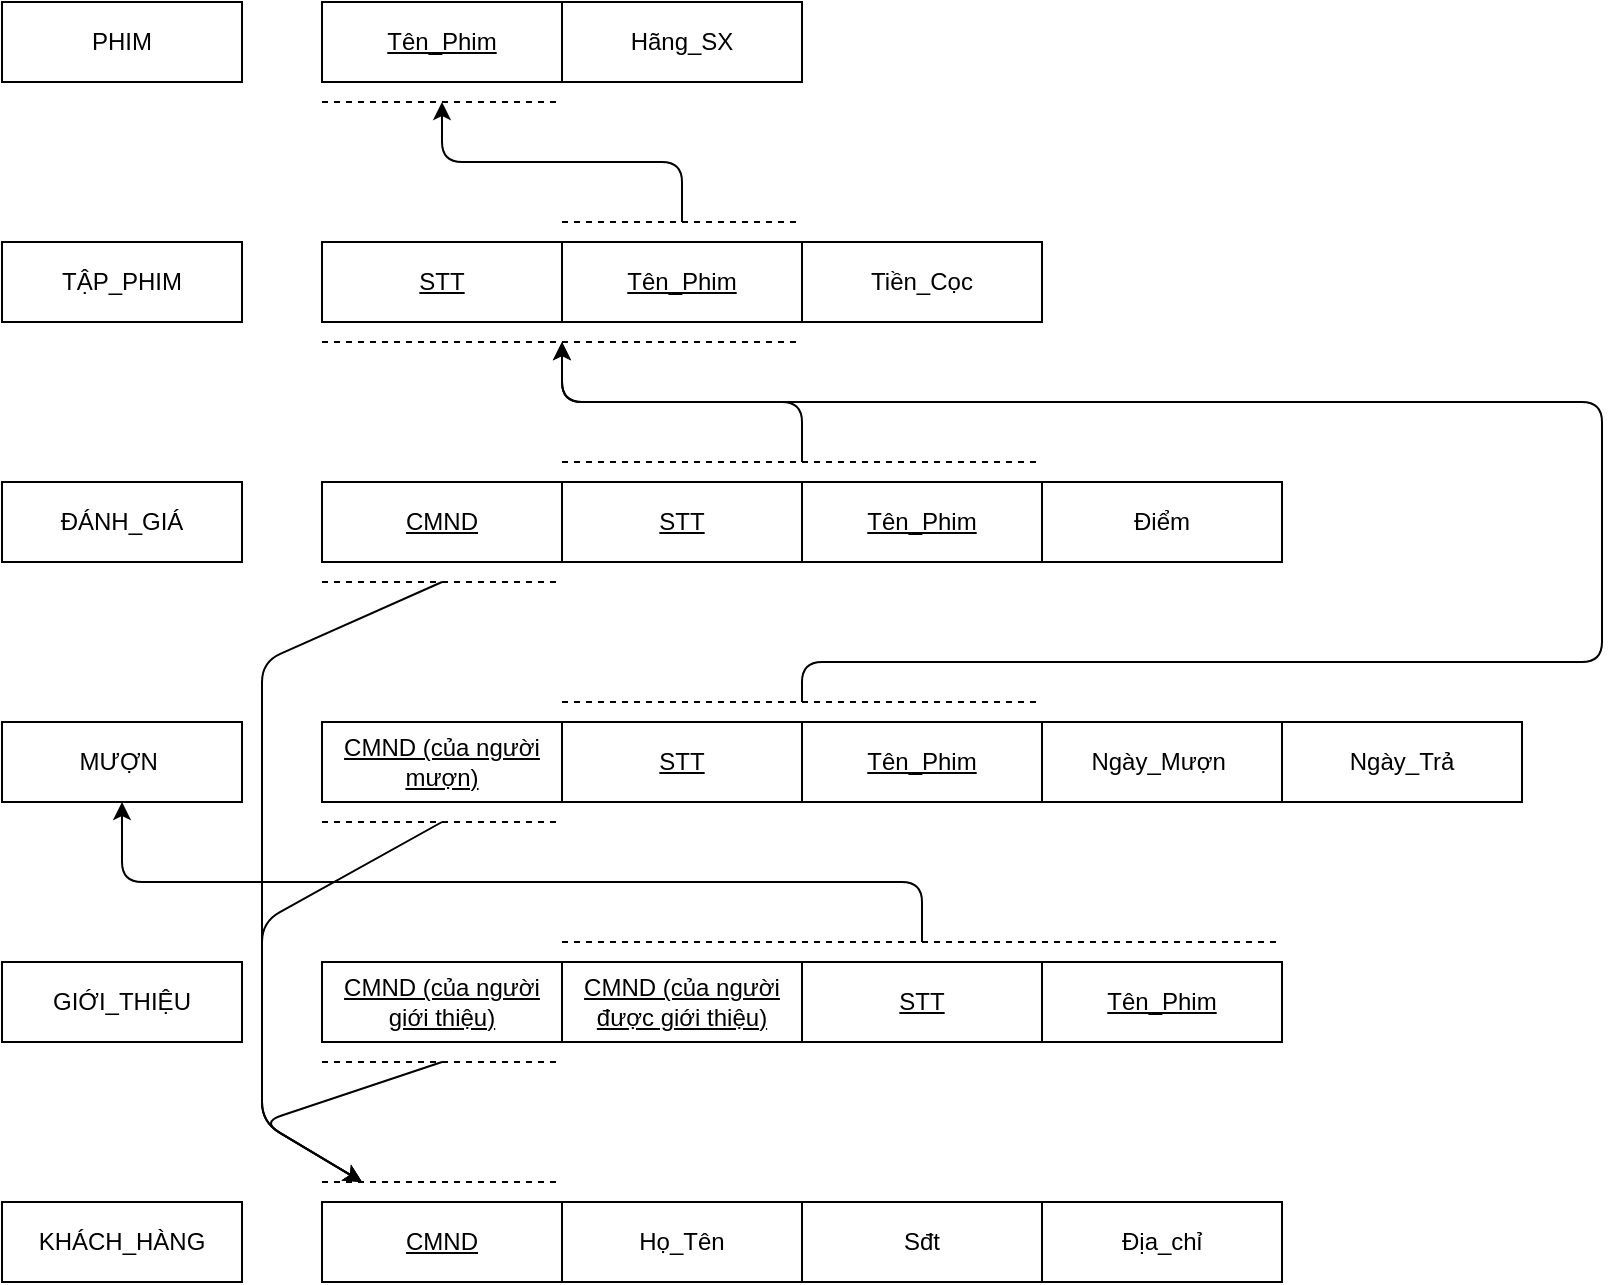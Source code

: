 <mxfile version="12.9.9" type="device"><diagram id="vjSAj4HPFM1LthBADlMY" name="Page-1"><mxGraphModel dx="786" dy="528" grid="1" gridSize="10" guides="1" tooltips="1" connect="1" arrows="1" fold="1" page="1" pageScale="1" pageWidth="827" pageHeight="1169" math="0" shadow="0"><root><mxCell id="0"/><mxCell id="1" parent="0"/><mxCell id="boy901NFaqVxcXRoRq6m-4" value="&lt;u&gt;Tên_Phim&lt;/u&gt;" style="rounded=0;whiteSpace=wrap;html=1;glass=0;gradientColor=none;" parent="1" vertex="1"><mxGeometry x="160" y="280" width="120" height="40" as="geometry"/></mxCell><mxCell id="boy901NFaqVxcXRoRq6m-5" value="Hãng_SX" style="rounded=0;whiteSpace=wrap;html=1;glass=0;gradientColor=none;" parent="1" vertex="1"><mxGeometry x="280" y="280" width="120" height="40" as="geometry"/></mxCell><mxCell id="boy901NFaqVxcXRoRq6m-9" value="PHIM" style="rounded=0;whiteSpace=wrap;html=1;glass=0;gradientColor=none;" parent="1" vertex="1"><mxGeometry y="280" width="120" height="40" as="geometry"/></mxCell><mxCell id="boy901NFaqVxcXRoRq6m-10" value="TẬP_PHIM" style="rounded=0;whiteSpace=wrap;html=1;glass=0;gradientColor=none;" parent="1" vertex="1"><mxGeometry y="400" width="120" height="40" as="geometry"/></mxCell><mxCell id="boy901NFaqVxcXRoRq6m-11" value="&lt;u&gt;STT&lt;/u&gt;" style="rounded=0;whiteSpace=wrap;html=1;glass=0;gradientColor=none;" parent="1" vertex="1"><mxGeometry x="160" y="400" width="120" height="40" as="geometry"/></mxCell><mxCell id="boy901NFaqVxcXRoRq6m-12" value="&lt;u&gt;Tên_Phim&lt;/u&gt;" style="rounded=0;whiteSpace=wrap;html=1;glass=0;gradientColor=none;" parent="1" vertex="1"><mxGeometry x="280" y="400" width="120" height="40" as="geometry"/></mxCell><mxCell id="boy901NFaqVxcXRoRq6m-13" value="Tiền_Cọc" style="rounded=0;whiteSpace=wrap;html=1;glass=0;gradientColor=none;" parent="1" vertex="1"><mxGeometry x="400" y="400" width="120" height="40" as="geometry"/></mxCell><mxCell id="boy901NFaqVxcXRoRq6m-25" value="" style="endArrow=none;dashed=1;html=1;" parent="1" edge="1"><mxGeometry width="50" height="50" relative="1" as="geometry"><mxPoint x="160" y="330" as="sourcePoint"/><mxPoint x="280" y="330" as="targetPoint"/><Array as="points"><mxPoint x="220" y="330"/></Array></mxGeometry></mxCell><mxCell id="boy901NFaqVxcXRoRq6m-39" value="ĐÁNH_GIÁ" style="rounded=0;whiteSpace=wrap;html=1;glass=0;gradientColor=none;" parent="1" vertex="1"><mxGeometry y="520" width="120" height="40" as="geometry"/></mxCell><mxCell id="boy901NFaqVxcXRoRq6m-40" value="&lt;u&gt;CMND&lt;/u&gt;" style="rounded=0;whiteSpace=wrap;html=1;glass=0;gradientColor=none;" parent="1" vertex="1"><mxGeometry x="160" y="520" width="120" height="40" as="geometry"/></mxCell><mxCell id="boy901NFaqVxcXRoRq6m-41" value="&lt;u&gt;STT&lt;/u&gt;" style="rounded=0;whiteSpace=wrap;html=1;glass=0;gradientColor=none;" parent="1" vertex="1"><mxGeometry x="280" y="520" width="120" height="40" as="geometry"/></mxCell><mxCell id="boy901NFaqVxcXRoRq6m-42" value="&lt;u&gt;Tên_Phim&lt;/u&gt;" style="rounded=0;whiteSpace=wrap;html=1;glass=0;gradientColor=none;" parent="1" vertex="1"><mxGeometry x="400" y="520" width="120" height="40" as="geometry"/></mxCell><mxCell id="boy901NFaqVxcXRoRq6m-43" value="Điểm" style="rounded=0;whiteSpace=wrap;html=1;glass=0;gradientColor=none;" parent="1" vertex="1"><mxGeometry x="520" y="520" width="120" height="40" as="geometry"/></mxCell><mxCell id="boy901NFaqVxcXRoRq6m-45" value="" style="endArrow=none;dashed=1;html=1;" parent="1" edge="1"><mxGeometry width="50" height="50" relative="1" as="geometry"><mxPoint x="160" y="450" as="sourcePoint"/><mxPoint x="400" y="450" as="targetPoint"/><Array as="points"><mxPoint x="220" y="450"/></Array></mxGeometry></mxCell><mxCell id="boy901NFaqVxcXRoRq6m-46" value="MƯỢN&amp;nbsp;" style="rounded=0;whiteSpace=wrap;html=1;glass=0;gradientColor=none;" parent="1" vertex="1"><mxGeometry y="640" width="120" height="40" as="geometry"/></mxCell><mxCell id="boy901NFaqVxcXRoRq6m-47" value="&lt;u&gt;CMND (của người mượn)&lt;/u&gt;" style="rounded=0;whiteSpace=wrap;html=1;glass=0;gradientColor=none;" parent="1" vertex="1"><mxGeometry x="160" y="640" width="120" height="40" as="geometry"/></mxCell><mxCell id="boy901NFaqVxcXRoRq6m-48" value="&lt;u&gt;STT&lt;/u&gt;" style="rounded=0;whiteSpace=wrap;html=1;glass=0;gradientColor=none;" parent="1" vertex="1"><mxGeometry x="280" y="640" width="120" height="40" as="geometry"/></mxCell><mxCell id="boy901NFaqVxcXRoRq6m-49" value="&lt;u&gt;Tên_Phim&lt;/u&gt;" style="rounded=0;whiteSpace=wrap;html=1;glass=0;gradientColor=none;" parent="1" vertex="1"><mxGeometry x="400" y="640" width="120" height="40" as="geometry"/></mxCell><mxCell id="boy901NFaqVxcXRoRq6m-50" value="Ngày_Mượn&amp;nbsp;" style="rounded=0;whiteSpace=wrap;html=1;glass=0;gradientColor=none;" parent="1" vertex="1"><mxGeometry x="520" y="640" width="120" height="40" as="geometry"/></mxCell><mxCell id="boy901NFaqVxcXRoRq6m-51" value="Ngày_Trả" style="rounded=0;whiteSpace=wrap;html=1;glass=0;gradientColor=none;" parent="1" vertex="1"><mxGeometry x="640" y="640" width="120" height="40" as="geometry"/></mxCell><mxCell id="boy901NFaqVxcXRoRq6m-52" value="" style="endArrow=none;dashed=1;html=1;" parent="1" edge="1"><mxGeometry width="50" height="50" relative="1" as="geometry"><mxPoint x="280" y="630" as="sourcePoint"/><mxPoint x="520" y="630" as="targetPoint"/><Array as="points"><mxPoint x="340" y="630"/></Array></mxGeometry></mxCell><mxCell id="boy901NFaqVxcXRoRq6m-53" value="" style="endArrow=none;dashed=1;html=1;" parent="1" edge="1"><mxGeometry width="50" height="50" relative="1" as="geometry"><mxPoint x="280" y="510" as="sourcePoint"/><mxPoint x="520" y="510" as="targetPoint"/><Array as="points"><mxPoint x="340" y="510"/></Array></mxGeometry></mxCell><mxCell id="boy901NFaqVxcXRoRq6m-54" value="" style="endArrow=none;dashed=1;html=1;" parent="1" edge="1"><mxGeometry width="50" height="50" relative="1" as="geometry"><mxPoint x="160" y="570" as="sourcePoint"/><mxPoint x="280" y="570" as="targetPoint"/><Array as="points"><mxPoint x="220" y="570"/></Array></mxGeometry></mxCell><mxCell id="boy901NFaqVxcXRoRq6m-55" value="&lt;u&gt;CMND (của người giới thiệu)&lt;/u&gt;" style="rounded=0;whiteSpace=wrap;html=1;glass=0;gradientColor=none;" parent="1" vertex="1"><mxGeometry x="160" y="760" width="120" height="40" as="geometry"/></mxCell><mxCell id="boy901NFaqVxcXRoRq6m-56" value="&lt;u&gt;STT&lt;/u&gt;" style="rounded=0;whiteSpace=wrap;html=1;glass=0;gradientColor=none;" parent="1" vertex="1"><mxGeometry x="400" y="760" width="120" height="40" as="geometry"/></mxCell><mxCell id="boy901NFaqVxcXRoRq6m-57" value="GIỚI_THIỆU" style="rounded=0;whiteSpace=wrap;html=1;glass=0;gradientColor=none;" parent="1" vertex="1"><mxGeometry y="760" width="120" height="40" as="geometry"/></mxCell><mxCell id="boy901NFaqVxcXRoRq6m-58" value="" style="endArrow=none;dashed=1;html=1;" parent="1" edge="1"><mxGeometry width="50" height="50" relative="1" as="geometry"><mxPoint x="280" y="750" as="sourcePoint"/><mxPoint x="640" y="750" as="targetPoint"/><Array as="points"><mxPoint x="460" y="750"/></Array></mxGeometry></mxCell><mxCell id="boy901NFaqVxcXRoRq6m-59" value="&lt;u&gt;Tên_Phim&lt;/u&gt;" style="rounded=0;whiteSpace=wrap;html=1;glass=0;gradientColor=none;" parent="1" vertex="1"><mxGeometry x="520" y="760" width="120" height="40" as="geometry"/></mxCell><mxCell id="boy901NFaqVxcXRoRq6m-60" value="" style="endArrow=none;dashed=1;html=1;" parent="1" edge="1"><mxGeometry width="50" height="50" relative="1" as="geometry"><mxPoint x="160" y="810" as="sourcePoint"/><mxPoint x="280" y="810" as="targetPoint"/><Array as="points"><mxPoint x="220" y="810"/></Array></mxGeometry></mxCell><mxCell id="boy901NFaqVxcXRoRq6m-62" value="" style="endArrow=none;dashed=1;html=1;" parent="1" edge="1"><mxGeometry width="50" height="50" relative="1" as="geometry"><mxPoint x="280" y="390" as="sourcePoint"/><mxPoint x="400" y="390" as="targetPoint"/><Array as="points"><mxPoint x="340" y="390"/></Array></mxGeometry></mxCell><mxCell id="boy901NFaqVxcXRoRq6m-63" value="" style="endArrow=classic;html=1;" parent="1" edge="1"><mxGeometry width="50" height="50" relative="1" as="geometry"><mxPoint x="340" y="390" as="sourcePoint"/><mxPoint x="220" y="330" as="targetPoint"/><Array as="points"><mxPoint x="340" y="360"/><mxPoint x="220" y="360"/></Array></mxGeometry></mxCell><mxCell id="boy901NFaqVxcXRoRq6m-64" value="&lt;u&gt;CMND&lt;/u&gt;" style="rounded=0;whiteSpace=wrap;html=1;glass=0;gradientColor=none;" parent="1" vertex="1"><mxGeometry x="160" y="880" width="120" height="40" as="geometry"/></mxCell><mxCell id="boy901NFaqVxcXRoRq6m-65" value="&lt;font face=&quot;helvetica&quot;&gt;Họ_Tên&lt;/font&gt;" style="rounded=0;whiteSpace=wrap;html=1;glass=0;gradientColor=none;" parent="1" vertex="1"><mxGeometry x="280" y="880" width="120" height="40" as="geometry"/></mxCell><mxCell id="boy901NFaqVxcXRoRq6m-66" value="Sđt" style="rounded=0;whiteSpace=wrap;html=1;glass=0;gradientColor=none;" parent="1" vertex="1"><mxGeometry x="400" y="880" width="120" height="40" as="geometry"/></mxCell><mxCell id="boy901NFaqVxcXRoRq6m-67" value="KHÁCH_HÀNG" style="rounded=0;whiteSpace=wrap;html=1;glass=0;gradientColor=none;" parent="1" vertex="1"><mxGeometry y="880" width="120" height="40" as="geometry"/></mxCell><mxCell id="boy901NFaqVxcXRoRq6m-68" value="" style="endArrow=none;dashed=1;html=1;" parent="1" edge="1"><mxGeometry width="50" height="50" relative="1" as="geometry"><mxPoint x="160" y="870" as="sourcePoint"/><mxPoint x="280" y="870" as="targetPoint"/><Array as="points"><mxPoint x="220" y="870"/></Array></mxGeometry></mxCell><mxCell id="boy901NFaqVxcXRoRq6m-70" value="&lt;font face=&quot;helvetica&quot;&gt;Địa_chỉ&lt;/font&gt;" style="rounded=0;whiteSpace=wrap;html=1;glass=0;gradientColor=none;" parent="1" vertex="1"><mxGeometry x="520" y="880" width="120" height="40" as="geometry"/></mxCell><mxCell id="boy901NFaqVxcXRoRq6m-71" value="" style="endArrow=none;dashed=1;html=1;" parent="1" edge="1"><mxGeometry width="50" height="50" relative="1" as="geometry"><mxPoint x="160" y="690" as="sourcePoint"/><mxPoint x="280" y="690" as="targetPoint"/><Array as="points"><mxPoint x="220" y="690"/></Array></mxGeometry></mxCell><mxCell id="boy901NFaqVxcXRoRq6m-72" value="" style="endArrow=classic;html=1;" parent="1" edge="1"><mxGeometry width="50" height="50" relative="1" as="geometry"><mxPoint x="400" y="510" as="sourcePoint"/><mxPoint x="280" y="450" as="targetPoint"/><Array as="points"><mxPoint x="400" y="480"/><mxPoint x="280" y="480"/></Array></mxGeometry></mxCell><mxCell id="boy901NFaqVxcXRoRq6m-73" value="" style="endArrow=classic;html=1;" parent="1" edge="1"><mxGeometry width="50" height="50" relative="1" as="geometry"><mxPoint x="400" y="630" as="sourcePoint"/><mxPoint x="280" y="450" as="targetPoint"/><Array as="points"><mxPoint x="400" y="610"/><mxPoint x="800" y="610"/><mxPoint x="800" y="480"/><mxPoint x="280" y="480"/></Array></mxGeometry></mxCell><mxCell id="boy901NFaqVxcXRoRq6m-75" value="" style="endArrow=classic;html=1;" parent="1" edge="1"><mxGeometry width="50" height="50" relative="1" as="geometry"><mxPoint x="220" y="690" as="sourcePoint"/><mxPoint x="180" y="870" as="targetPoint"/><Array as="points"><mxPoint x="130" y="740"/><mxPoint x="130" y="840"/></Array></mxGeometry></mxCell><mxCell id="boy901NFaqVxcXRoRq6m-77" value="" style="endArrow=classic;html=1;" parent="1" edge="1"><mxGeometry width="50" height="50" relative="1" as="geometry"><mxPoint x="220" y="570" as="sourcePoint"/><mxPoint x="180" y="870" as="targetPoint"/><Array as="points"><mxPoint x="130" y="610"/><mxPoint x="130" y="840"/></Array></mxGeometry></mxCell><mxCell id="haNZRT7cKWyFNRWyedSN-1" value="&lt;u&gt;CMND (của người được giới thiệu)&lt;/u&gt;" style="rounded=0;whiteSpace=wrap;html=1;glass=0;gradientColor=none;" vertex="1" parent="1"><mxGeometry x="280" y="760" width="120" height="40" as="geometry"/></mxCell><mxCell id="haNZRT7cKWyFNRWyedSN-2" value="" style="endArrow=classic;html=1;" edge="1" parent="1"><mxGeometry width="50" height="50" relative="1" as="geometry"><mxPoint x="220" y="810" as="sourcePoint"/><mxPoint x="180" y="870" as="targetPoint"/><Array as="points"><mxPoint x="130" y="840"/></Array></mxGeometry></mxCell><mxCell id="haNZRT7cKWyFNRWyedSN-3" value="" style="endArrow=classic;html=1;entryX=0.5;entryY=1;entryDx=0;entryDy=0;" edge="1" parent="1" target="boy901NFaqVxcXRoRq6m-46"><mxGeometry width="50" height="50" relative="1" as="geometry"><mxPoint x="460" y="750" as="sourcePoint"/><mxPoint x="300" y="720" as="targetPoint"/><Array as="points"><mxPoint x="460" y="720"/><mxPoint x="60" y="720"/></Array></mxGeometry></mxCell></root></mxGraphModel></diagram></mxfile>